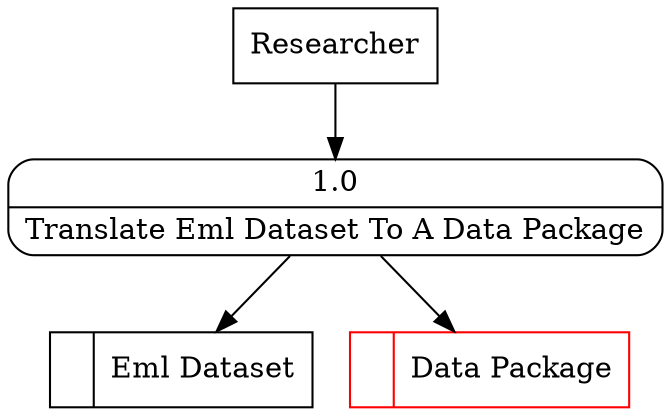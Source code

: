 digraph dfd2{ 
node[shape=record]
200 [label="<f0>  |<f1> Eml Dataset " ];
201 [label="<f0>  |<f1> Data Package " color=red];
202 [label="Researcher" shape=box];
203 [label="{<f0> 1.0|<f1> Translate Eml Dataset To A Data Package }" shape=Mrecord];
202 -> 203
203 -> 200
203 -> 201
}